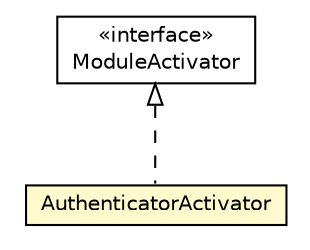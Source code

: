 #!/usr/local/bin/dot
#
# Class diagram 
# Generated by UMLGraph version R5_6-24-gf6e263 (http://www.umlgraph.org/)
#

digraph G {
	edge [fontname="Helvetica",fontsize=10,labelfontname="Helvetica",labelfontsize=10];
	node [fontname="Helvetica",fontsize=10,shape=plaintext];
	nodesep=0.25;
	ranksep=0.5;
	// org.universAAL.middleware.container.ModuleActivator
	c2238292 [label=<<table title="org.universAAL.middleware.container.ModuleActivator" border="0" cellborder="1" cellspacing="0" cellpadding="2" port="p" href="../../../middleware/container/ModuleActivator.html">
		<tr><td><table border="0" cellspacing="0" cellpadding="1">
<tr><td align="center" balign="center"> &#171;interface&#187; </td></tr>
<tr><td align="center" balign="center"> ModuleActivator </td></tr>
		</table></td></tr>
		</table>>, URL="../../../middleware/container/ModuleActivator.html", fontname="Helvetica", fontcolor="black", fontsize=10.0];
	// org.universAAL.security.authenticator.dummy.AuthenticatorActivator
	c2240162 [label=<<table title="org.universAAL.security.authenticator.dummy.AuthenticatorActivator" border="0" cellborder="1" cellspacing="0" cellpadding="2" port="p" bgcolor="lemonChiffon" href="./AuthenticatorActivator.html">
		<tr><td><table border="0" cellspacing="0" cellpadding="1">
<tr><td align="center" balign="center"> AuthenticatorActivator </td></tr>
		</table></td></tr>
		</table>>, URL="./AuthenticatorActivator.html", fontname="Helvetica", fontcolor="black", fontsize=10.0];
	//org.universAAL.security.authenticator.dummy.AuthenticatorActivator implements org.universAAL.middleware.container.ModuleActivator
	c2238292:p -> c2240162:p [dir=back,arrowtail=empty,style=dashed];
}

